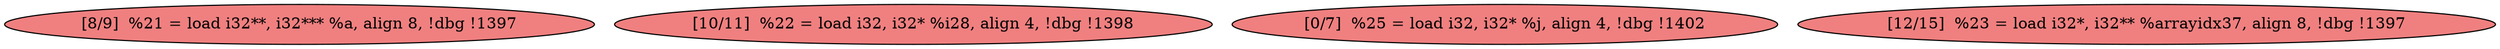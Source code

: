 
digraph G {


node2517 [fillcolor=lightcoral,label="[8/9]  %21 = load i32**, i32*** %a, align 8, !dbg !1397",shape=ellipse,style=filled ]
node2514 [fillcolor=lightcoral,label="[10/11]  %22 = load i32, i32* %i28, align 4, !dbg !1398",shape=ellipse,style=filled ]
node2516 [fillcolor=lightcoral,label="[0/7]  %25 = load i32, i32* %j, align 4, !dbg !1402",shape=ellipse,style=filled ]
node2515 [fillcolor=lightcoral,label="[12/15]  %23 = load i32*, i32** %arrayidx37, align 8, !dbg !1397",shape=ellipse,style=filled ]



}
